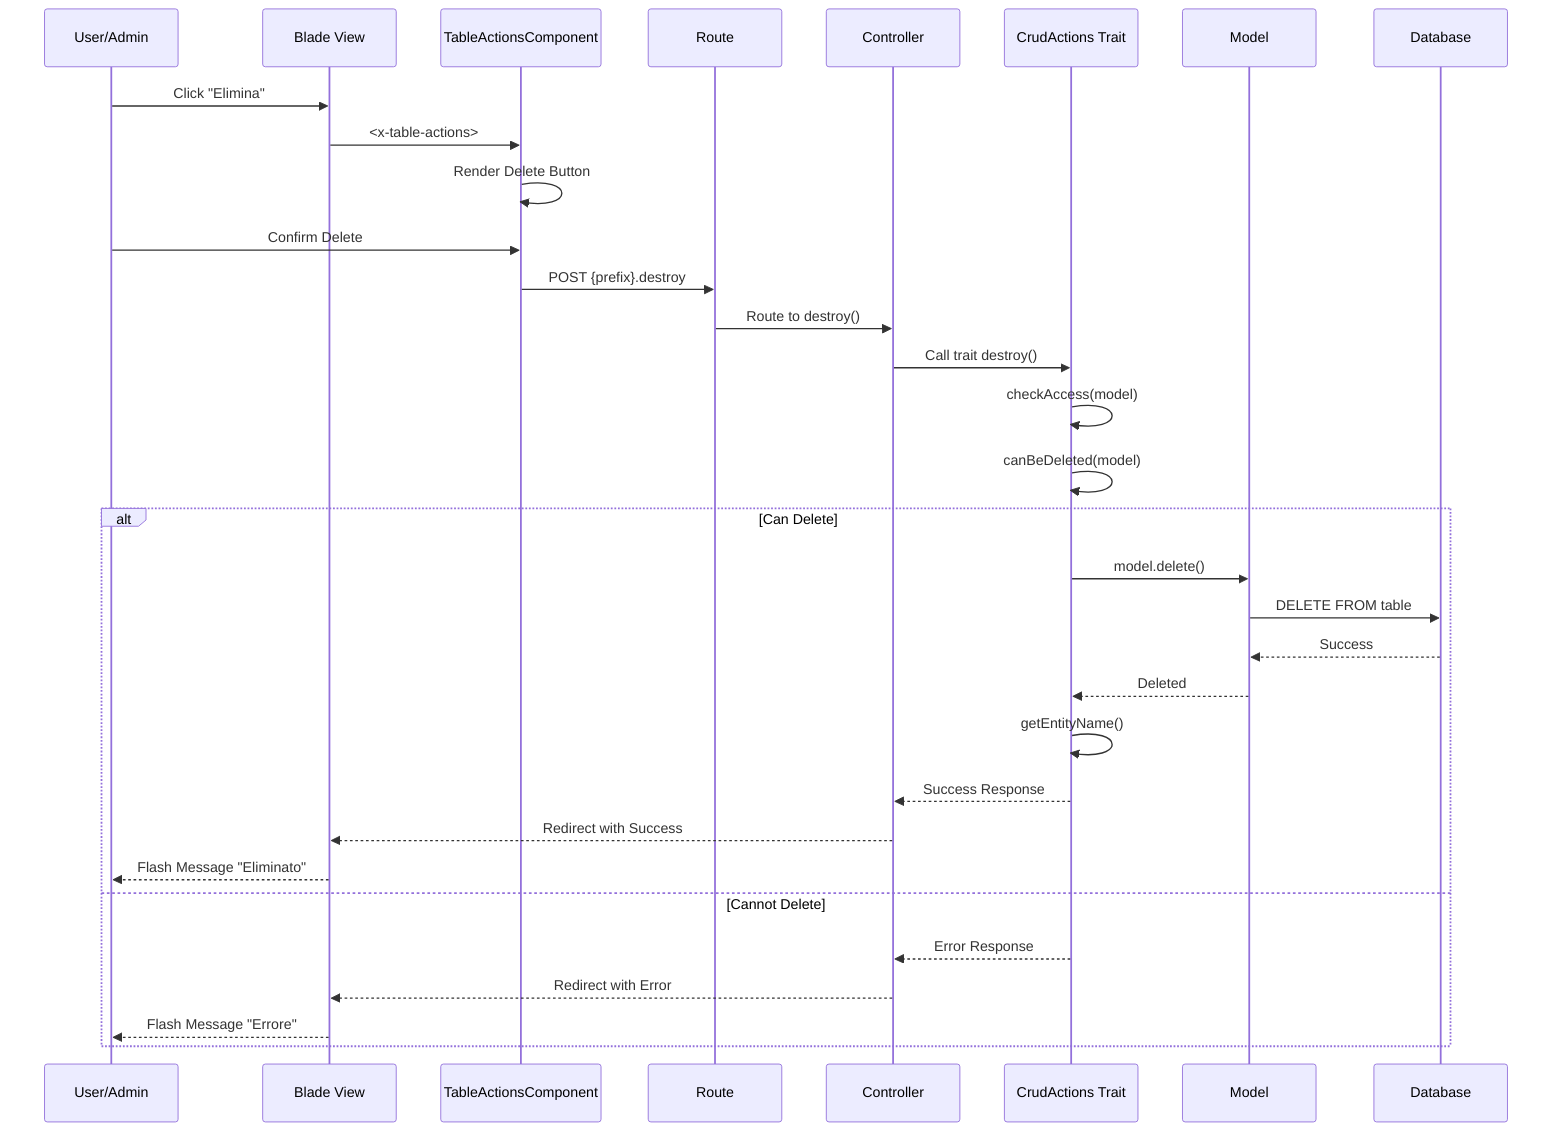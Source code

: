 sequenceDiagram
    participant U as User/Admin
    participant V as Blade View
    participant C as TableActionsComponent
    participant R as Route
    participant Ctrl as Controller
    participant T as CrudActions Trait
    participant M as Model
    participant DB as Database
    
    U->>V: Click "Elimina"
    V->>C: <x-table-actions>
    C->>C: Render Delete Button
    U->>C: Confirm Delete
    C->>R: POST {prefix}.destroy
    R->>Ctrl: Route to destroy()
    Ctrl->>T: Call trait destroy()
    T->>T: checkAccess(model)
    T->>T: canBeDeleted(model)
    alt Can Delete
        T->>M: model.delete()
        M->>DB: DELETE FROM table
        DB-->>M: Success
        M-->>T: Deleted
        T->>T: getEntityName()
        T-->>Ctrl: Success Response
        Ctrl-->>V: Redirect with Success
        V-->>U: Flash Message "Eliminato"
    else Cannot Delete
        T-->>Ctrl: Error Response
        Ctrl-->>V: Redirect with Error
        V-->>U: Flash Message "Errore"
    end